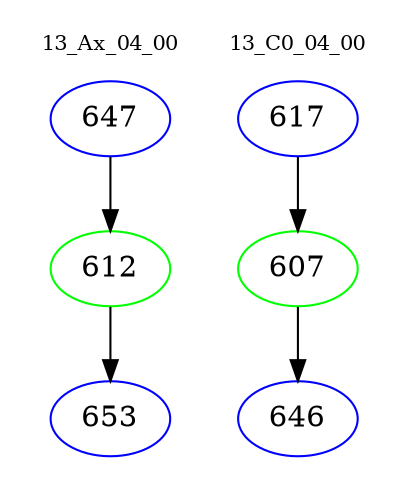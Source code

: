 digraph{
subgraph cluster_0 {
color = white
label = "13_Ax_04_00";
fontsize=10;
T0_647 [label="647", color="blue"]
T0_647 -> T0_612 [color="black"]
T0_612 [label="612", color="green"]
T0_612 -> T0_653 [color="black"]
T0_653 [label="653", color="blue"]
}
subgraph cluster_1 {
color = white
label = "13_C0_04_00";
fontsize=10;
T1_617 [label="617", color="blue"]
T1_617 -> T1_607 [color="black"]
T1_607 [label="607", color="green"]
T1_607 -> T1_646 [color="black"]
T1_646 [label="646", color="blue"]
}
}
